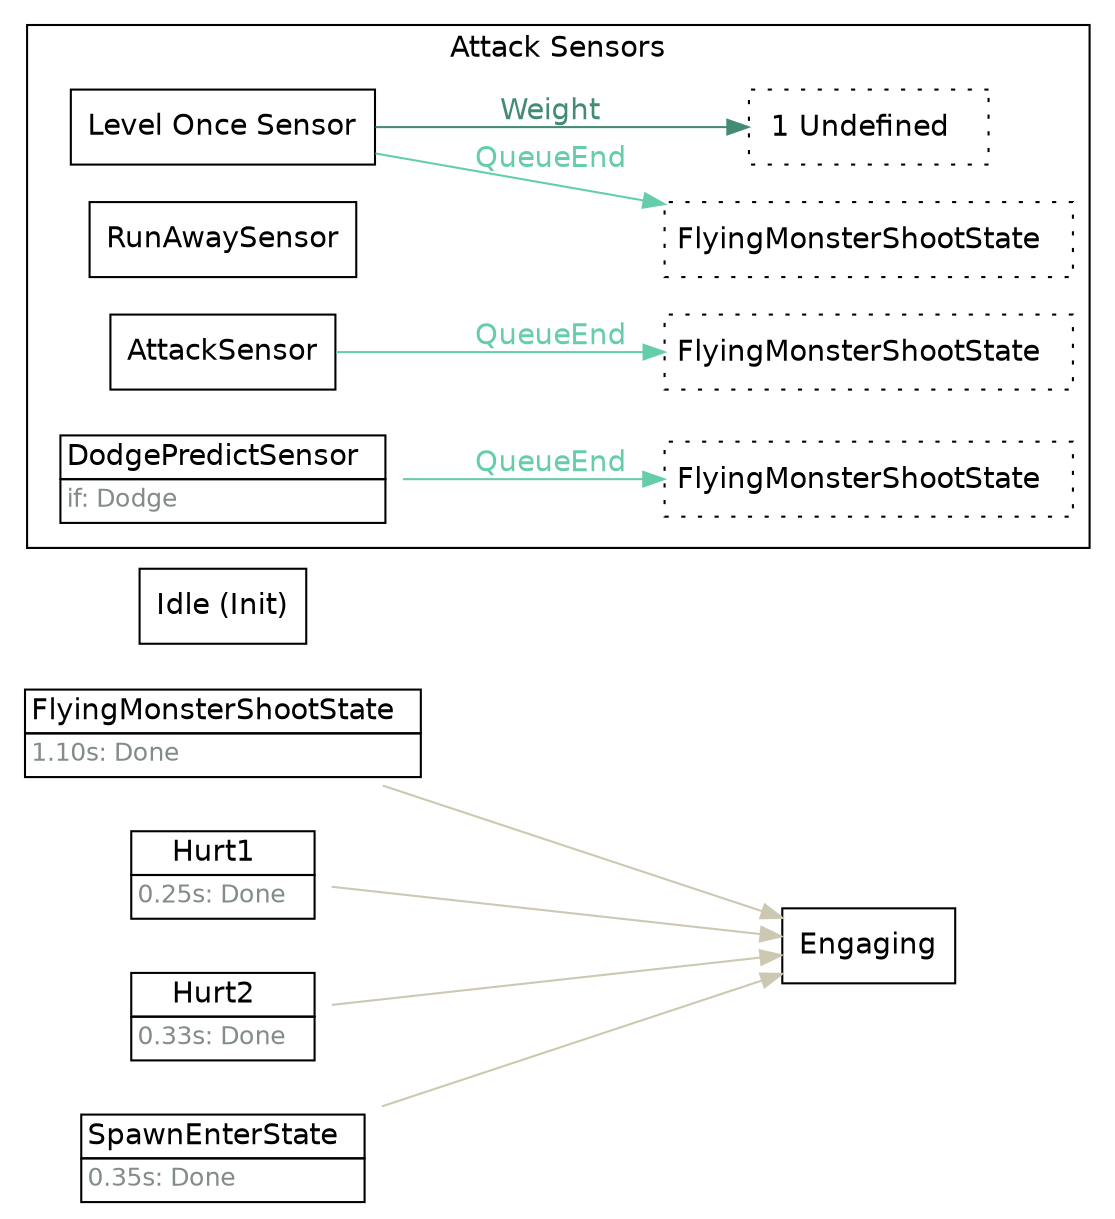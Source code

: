 strict digraph "Foo" {
	"rankdir"="LR";
	node ["shape"="box", "fontname"="Helvetica"];
	edge ["fontname"="Helvetica"];
	"FlyingMonsterShootState" ["shape"="plaintext", "label"=<<TABLE border="0" cellborder="1" cellspacing="0" cellpadding="2"><TR><TD >FlyingMonsterShootState  </TD></TR><TR><TD align="left" balign="left"><FONT point-size="12" color="azure4">1.10s: Done</FONT>  </TD></TR></TABLE>>]
	"FlyingMonsterShootState" -> "Engaging"  ["color"="cornsilk3", "fontcolor"="cornsilk3"]
	"Hurt1" ["shape"="plaintext", "label"=<<TABLE border="0" cellborder="1" cellspacing="0" cellpadding="2"><TR><TD >Hurt1  </TD></TR><TR><TD align="left" balign="left"><FONT point-size="12" color="azure4">0.25s: Done</FONT>  </TD></TR></TABLE>>]
	"Hurt1" -> "Engaging"  ["color"="cornsilk3", "fontcolor"="cornsilk3"]
	"Hurt2" ["shape"="plaintext", "label"=<<TABLE border="0" cellborder="1" cellspacing="0" cellpadding="2"><TR><TD >Hurt2  </TD></TR><TR><TD align="left" balign="left"><FONT point-size="12" color="azure4">0.33s: Done</FONT>  </TD></TR></TABLE>>]
	"Hurt2" -> "Engaging"  ["color"="cornsilk3", "fontcolor"="cornsilk3"]
	"SpawnEnterState" ["shape"="plaintext", "label"=<<TABLE border="0" cellborder="1" cellspacing="0" cellpadding="2"><TR><TD >SpawnEnterState  </TD></TR><TR><TD align="left" balign="left"><FONT point-size="12" color="azure4">0.35s: Done</FONT>  </TD></TR></TABLE>>]
	"SpawnEnterState" -> "Engaging"  ["color"="cornsilk3", "fontcolor"="cornsilk3"]
	"Idle" ["label"="Idle (Init)"]
	subgraph "cluster_attacksensors" {
		"rank"="sink";
		"label"="Attack Sensors";
		"fontname"="Helvetica";
		"Level Once Sensor" ["label"="Level Once Sensor"]
		"Level Once Sensor_linked" ["shape"="box", "style"="dotted", "label"=<<TABLE border="0" cellborder="0" cellspacing="0" cellpadding="2"><TR><TD>FlyingMonsterShootState  </TD></TR></TABLE>>, "margin"="0.05"]
		"Level Once Sensor" -> "Level Once Sensor_linked"  ["label"="QueueEnd", "color"="aquamarine3", "fontcolor"="aquamarine3"]
		"Level Once Sensor_mustuse" ["shape"="box", "style"="dotted", "label"=<<TABLE border="0" cellborder="0" cellspacing="0" cellpadding="2"><TR><TD>1 Undefined  </TD></TR></TABLE>>]
		"Level Once Sensor" -> "Level Once Sensor_mustuse"  ["label"="Weight", "color"="aquamarine4", "fontcolor"="aquamarine4"]
		"RunAwaySensor" ["label"="RunAwaySensor"]
		"AttackSensor" ["label"="AttackSensor"]
		"AttackSensor_linked" ["shape"="box", "style"="dotted", "label"=<<TABLE border="0" cellborder="0" cellspacing="0" cellpadding="2"><TR><TD>FlyingMonsterShootState  </TD></TR></TABLE>>, "margin"="0.05"]
		"AttackSensor" -> "AttackSensor_linked"  ["label"="QueueEnd", "color"="aquamarine3", "fontcolor"="aquamarine3"]
		"DodgePredictSensor" ["shape"="plaintext", "label"=<<TABLE border="0" cellborder="1" cellspacing="0" cellpadding="2"><TR><TD >DodgePredictSensor  </TD></TR><TR><TD align="left" balign="left"><FONT point-size="12" color="azure4">if: Dodge</FONT>  </TD></TR></TABLE>>]
		"DodgePredictSensor_linked" ["shape"="box", "style"="dotted", "label"=<<TABLE border="0" cellborder="0" cellspacing="0" cellpadding="2"><TR><TD>FlyingMonsterShootState  </TD></TR></TABLE>>, "margin"="0.05"]
		"DodgePredictSensor" -> "DodgePredictSensor_linked"  ["label"="QueueEnd", "color"="aquamarine3", "fontcolor"="aquamarine3"]
	}
	
}
